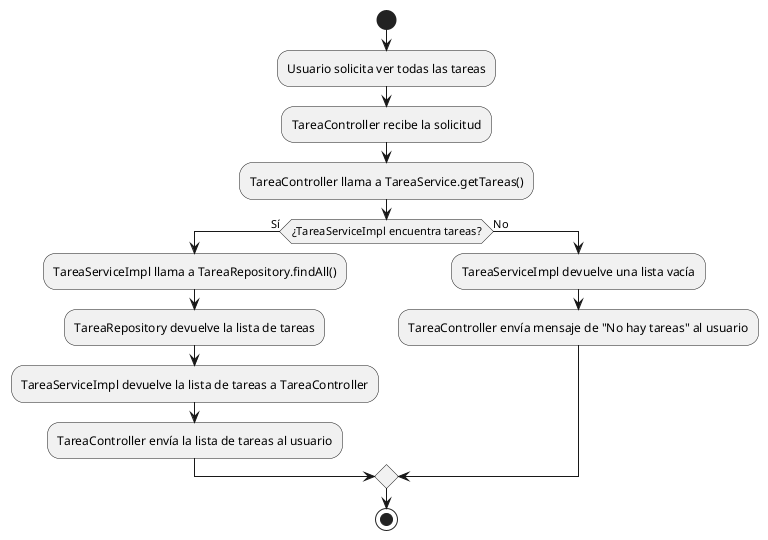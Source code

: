 @startuml

start
:Usuario solicita ver todas las tareas;
:TareaController recibe la solicitud;
:TareaController llama a TareaService.getTareas();

if (¿TareaServiceImpl encuentra tareas?) then (Sí)
    :TareaServiceImpl llama a TareaRepository.findAll();
    :TareaRepository devuelve la lista de tareas;
    :TareaServiceImpl devuelve la lista de tareas a TareaController;
    :TareaController envía la lista de tareas al usuario;
else (No)
    :TareaServiceImpl devuelve una lista vacía;
    :TareaController envía mensaje de "No hay tareas" al usuario;
endif

stop

@enduml